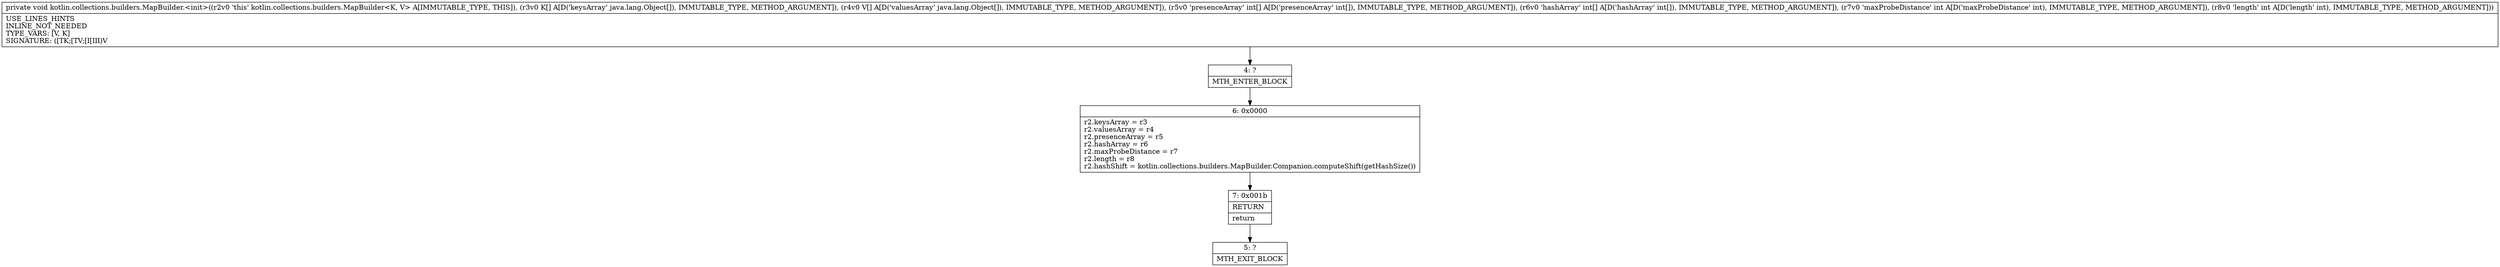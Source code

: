 digraph "CFG forkotlin.collections.builders.MapBuilder.\<init\>([Ljava\/lang\/Object;[Ljava\/lang\/Object;[I[III)V" {
Node_4 [shape=record,label="{4\:\ ?|MTH_ENTER_BLOCK\l}"];
Node_6 [shape=record,label="{6\:\ 0x0000|r2.keysArray = r3\lr2.valuesArray = r4\lr2.presenceArray = r5\lr2.hashArray = r6\lr2.maxProbeDistance = r7\lr2.length = r8\lr2.hashShift = kotlin.collections.builders.MapBuilder.Companion.computeShift(getHashSize())\l}"];
Node_7 [shape=record,label="{7\:\ 0x001b|RETURN\l|return\l}"];
Node_5 [shape=record,label="{5\:\ ?|MTH_EXIT_BLOCK\l}"];
MethodNode[shape=record,label="{private void kotlin.collections.builders.MapBuilder.\<init\>((r2v0 'this' kotlin.collections.builders.MapBuilder\<K, V\> A[IMMUTABLE_TYPE, THIS]), (r3v0 K[] A[D('keysArray' java.lang.Object[]), IMMUTABLE_TYPE, METHOD_ARGUMENT]), (r4v0 V[] A[D('valuesArray' java.lang.Object[]), IMMUTABLE_TYPE, METHOD_ARGUMENT]), (r5v0 'presenceArray' int[] A[D('presenceArray' int[]), IMMUTABLE_TYPE, METHOD_ARGUMENT]), (r6v0 'hashArray' int[] A[D('hashArray' int[]), IMMUTABLE_TYPE, METHOD_ARGUMENT]), (r7v0 'maxProbeDistance' int A[D('maxProbeDistance' int), IMMUTABLE_TYPE, METHOD_ARGUMENT]), (r8v0 'length' int A[D('length' int), IMMUTABLE_TYPE, METHOD_ARGUMENT]))  | USE_LINES_HINTS\lINLINE_NOT_NEEDED\lTYPE_VARS: [V, K]\lSIGNATURE: ([TK;[TV;[I[III)V\l}"];
MethodNode -> Node_4;Node_4 -> Node_6;
Node_6 -> Node_7;
Node_7 -> Node_5;
}

